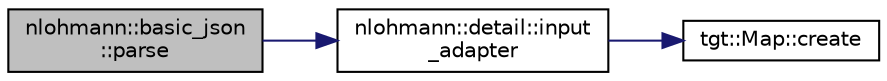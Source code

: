 digraph "nlohmann::basic_json::parse"
{
 // LATEX_PDF_SIZE
  edge [fontname="Helvetica",fontsize="10",labelfontname="Helvetica",labelfontsize="10"];
  node [fontname="Helvetica",fontsize="10",shape=record];
  rankdir="LR";
  Node1 [label="nlohmann::basic_json\l::parse",height=0.2,width=0.4,color="black", fillcolor="grey75", style="filled", fontcolor="black",tooltip="deserialize from a pair of character iterators"];
  Node1 -> Node2 [color="midnightblue",fontsize="10",style="solid",fontname="Helvetica"];
  Node2 [label="nlohmann::detail::input\l_adapter",height=0.2,width=0.4,color="black", fillcolor="white", style="filled",URL="$namespacenlohmann_1_1detail.html#ad11a087dbe66eade5af4056aef9600bf",tooltip=" "];
  Node2 -> Node3 [color="midnightblue",fontsize="10",style="solid",fontname="Helvetica"];
  Node3 [label="tgt::Map::create",height=0.2,width=0.4,color="black", fillcolor="white", style="filled",URL="$namespacetgt_1_1_map.html#a32e3e12695ca247efa613a2d9f00a990",tooltip=" "];
}
